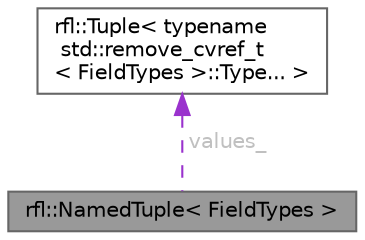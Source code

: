 digraph "rfl::NamedTuple&lt; FieldTypes &gt;"
{
 // LATEX_PDF_SIZE
  bgcolor="transparent";
  edge [fontname=Helvetica,fontsize=10,labelfontname=Helvetica,labelfontsize=10];
  node [fontname=Helvetica,fontsize=10,shape=box,height=0.2,width=0.4];
  Node1 [id="Node000001",label="rfl::NamedTuple\< FieldTypes \>",height=0.2,width=0.4,color="gray40", fillcolor="grey60", style="filled", fontcolor="black",tooltip=" "];
  Node2 -> Node1 [id="edge1_Node000001_Node000002",dir="back",color="darkorchid3",style="dashed",tooltip=" ",label=" values_",fontcolor="grey" ];
  Node2 [id="Node000002",label="rfl::Tuple\< typename\l std::remove_cvref_t\l\< FieldTypes \>::Type... \>",height=0.2,width=0.4,color="gray40", fillcolor="white", style="filled",URL="$classrfl_1_1_tuple.html",tooltip=" "];
}
